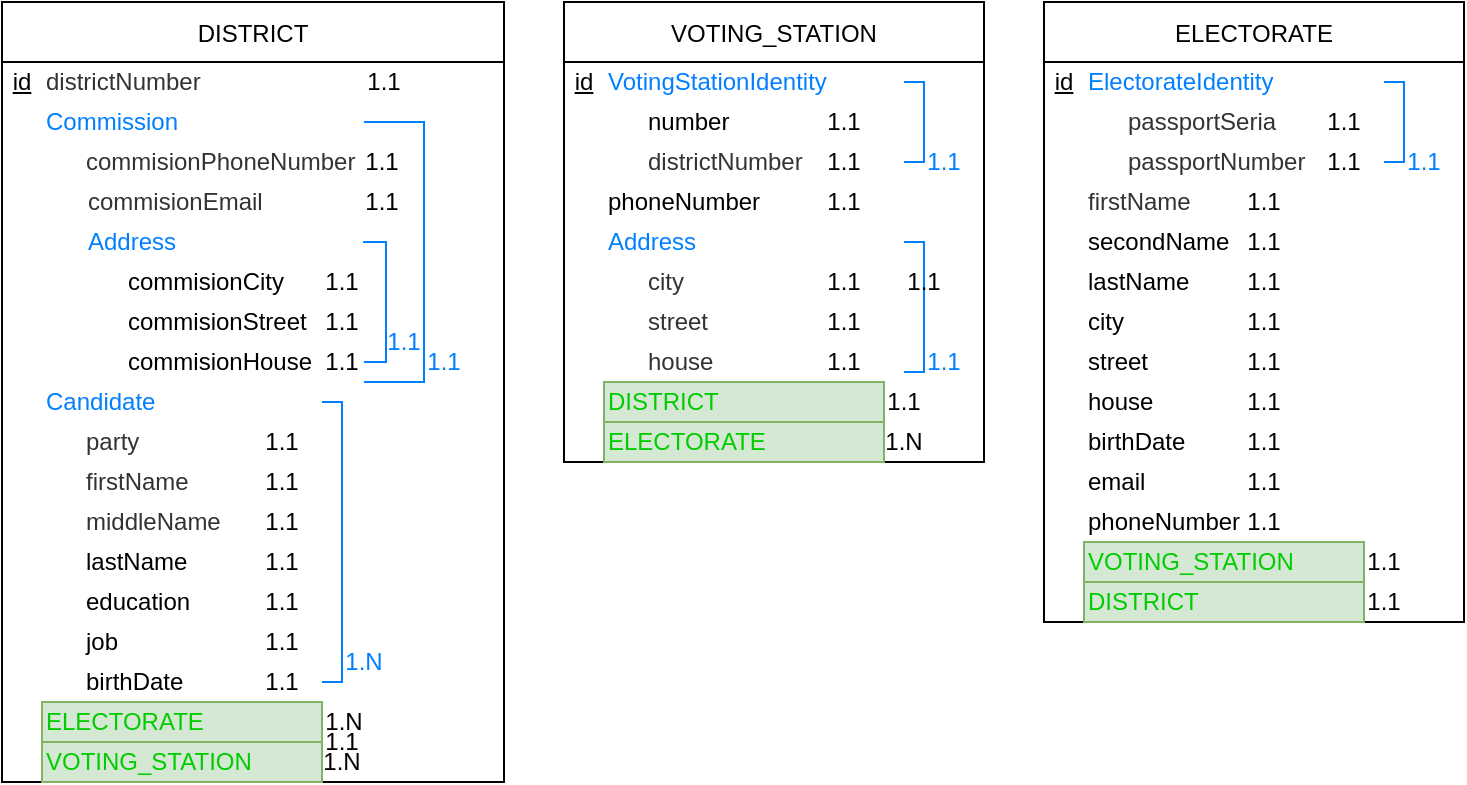 <mxfile version="15.4.3" type="device"><diagram id="41em92joKx7C66MpR0zh" name="Page-1"><mxGraphModel dx="925" dy="604" grid="1" gridSize="10" guides="1" tooltips="1" connect="1" arrows="1" fold="1" page="1" pageScale="1" pageWidth="827" pageHeight="1169" math="0" shadow="0"><root><mxCell id="0"/><mxCell id="1" parent="0"/><mxCell id="PLkLmEehzL3rAvjbZ_Nh-14" value="DISTRICT" style="swimlane;startSize=30;fontStyle=0" parent="1" vertex="1"><mxGeometry x="19" y="180" width="251" height="390" as="geometry"/></mxCell><mxCell id="PLkLmEehzL3rAvjbZ_Nh-15" value="&lt;u&gt;id&lt;/u&gt;" style="text;html=1;strokeColor=none;fillColor=none;align=center;verticalAlign=middle;whiteSpace=wrap;rounded=0;" parent="PLkLmEehzL3rAvjbZ_Nh-14" vertex="1"><mxGeometry y="30" width="20" height="20" as="geometry"/></mxCell><mxCell id="PLkLmEehzL3rAvjbZ_Nh-16" value="&lt;span data-lucid-type=&quot;application/vnd.lucid.text&quot; data-lucid-content=&quot;{&amp;quot;t&amp;quot;:&amp;quot;districtNumber&amp;quot;,&amp;quot;m&amp;quot;:[{&amp;quot;s&amp;quot;:0,&amp;quot;n&amp;quot;:&amp;quot;a&amp;quot;,&amp;quot;v&amp;quot;:&amp;quot;left&amp;quot;},{&amp;quot;s&amp;quot;:0,&amp;quot;n&amp;quot;:&amp;quot;c&amp;quot;,&amp;quot;v&amp;quot;:&amp;quot;333333ff&amp;quot;,&amp;quot;e&amp;quot;:14},{&amp;quot;s&amp;quot;:0,&amp;quot;n&amp;quot;:&amp;quot;fc&amp;quot;,&amp;quot;v&amp;quot;:&amp;quot;Regular&amp;quot;,&amp;quot;e&amp;quot;:14},{&amp;quot;s&amp;quot;:0,&amp;quot;n&amp;quot;:&amp;quot;fid&amp;quot;,&amp;quot;v&amp;quot;:2,&amp;quot;e&amp;quot;:14}]}&quot;&gt;&lt;span style=&quot;color: rgb(51 , 51 , 51)&quot;&gt;districtNumber&lt;/span&gt;&lt;/span&gt;" style="text;html=1;strokeColor=none;fillColor=none;align=left;verticalAlign=middle;whiteSpace=wrap;rounded=0;" parent="PLkLmEehzL3rAvjbZ_Nh-14" vertex="1"><mxGeometry x="20" y="30" width="140" height="20" as="geometry"/></mxCell><mxCell id="PLkLmEehzL3rAvjbZ_Nh-35" value="&lt;span data-lucid-type=&quot;application/vnd.lucid.text&quot; data-lucid-content=&quot;{&amp;#34;t&amp;#34;:&amp;#34;commisionPhoneNumber&amp;#34;,&amp;#34;m&amp;#34;:[{&amp;#34;s&amp;#34;:0,&amp;#34;n&amp;#34;:&amp;#34;a&amp;#34;,&amp;#34;v&amp;#34;:&amp;#34;left&amp;#34;},{&amp;#34;s&amp;#34;:0,&amp;#34;n&amp;#34;:&amp;#34;c&amp;#34;,&amp;#34;v&amp;#34;:&amp;#34;333333ff&amp;#34;,&amp;#34;e&amp;#34;:20}]}&quot;&gt;&lt;span style=&quot;color: rgb(51 , 51 , 51)&quot;&gt;commisionPhoneNumber&lt;/span&gt;&lt;/span&gt;" style="text;html=1;strokeColor=none;fillColor=none;align=left;verticalAlign=middle;whiteSpace=wrap;rounded=0;" parent="PLkLmEehzL3rAvjbZ_Nh-14" vertex="1"><mxGeometry x="40" y="70" width="140" height="20" as="geometry"/></mxCell><mxCell id="PLkLmEehzL3rAvjbZ_Nh-36" value="&lt;span data-lucid-type=&quot;application/vnd.lucid.text&quot; data-lucid-content=&quot;{&amp;#34;t&amp;#34;:&amp;#34;сommisionEmail&amp;#34;,&amp;#34;m&amp;#34;:[{&amp;#34;s&amp;#34;:0,&amp;#34;n&amp;#34;:&amp;#34;a&amp;#34;,&amp;#34;v&amp;#34;:&amp;#34;left&amp;#34;},{&amp;#34;s&amp;#34;:0,&amp;#34;n&amp;#34;:&amp;#34;c&amp;#34;,&amp;#34;v&amp;#34;:&amp;#34;333333ff&amp;#34;,&amp;#34;e&amp;#34;:14}]}&quot;&gt;&lt;span style=&quot;color: rgb(51 , 51 , 51)&quot;&gt;сommisionEmail&lt;/span&gt;&lt;/span&gt;" style="text;html=1;strokeColor=none;fillColor=none;align=left;verticalAlign=middle;whiteSpace=wrap;rounded=0;" parent="PLkLmEehzL3rAvjbZ_Nh-14" vertex="1"><mxGeometry x="40.5" y="90" width="140" height="20" as="geometry"/></mxCell><mxCell id="PLkLmEehzL3rAvjbZ_Nh-37" value="&lt;span data-lucid-type=&quot;application/vnd.lucid.text&quot; data-lucid-content=&quot;{&amp;#34;t&amp;#34;:&amp;#34;commisionCity&amp;#34;,&amp;#34;m&amp;#34;:[{&amp;#34;s&amp;#34;:0,&amp;#34;n&amp;#34;:&amp;#34;a&amp;#34;,&amp;#34;v&amp;#34;:&amp;#34;left&amp;#34;}]}&quot;&gt;commisionCity&lt;/span&gt;" style="text;html=1;strokeColor=none;fillColor=none;align=left;verticalAlign=middle;whiteSpace=wrap;rounded=0;" parent="PLkLmEehzL3rAvjbZ_Nh-14" vertex="1"><mxGeometry x="61" y="130" width="120" height="20" as="geometry"/></mxCell><mxCell id="PLkLmEehzL3rAvjbZ_Nh-38" value="&lt;span data-lucid-type=&quot;application/vnd.lucid.text&quot; data-lucid-content=&quot;{&amp;#34;t&amp;#34;:&amp;#34;commisionStreet&amp;#34;,&amp;#34;m&amp;#34;:[{&amp;#34;s&amp;#34;:0,&amp;#34;n&amp;#34;:&amp;#34;a&amp;#34;,&amp;#34;v&amp;#34;:&amp;#34;left&amp;#34;}]}&quot;&gt;commisionStreet&lt;/span&gt;" style="text;html=1;strokeColor=none;fillColor=none;align=left;verticalAlign=middle;whiteSpace=wrap;rounded=0;" parent="PLkLmEehzL3rAvjbZ_Nh-14" vertex="1"><mxGeometry x="61" y="150" width="140" height="20" as="geometry"/></mxCell><mxCell id="PLkLmEehzL3rAvjbZ_Nh-39" value="&lt;span data-lucid-type=&quot;application/vnd.lucid.text&quot; data-lucid-content=&quot;{&amp;#34;t&amp;#34;:&amp;#34;commisinHouse&amp;#34;,&amp;#34;m&amp;#34;:[{&amp;#34;s&amp;#34;:0,&amp;#34;n&amp;#34;:&amp;#34;a&amp;#34;,&amp;#34;v&amp;#34;:&amp;#34;left&amp;#34;}]}&quot;&gt;commisionHouse&lt;/span&gt;" style="text;html=1;strokeColor=none;fillColor=none;align=left;verticalAlign=middle;whiteSpace=wrap;rounded=0;" parent="PLkLmEehzL3rAvjbZ_Nh-14" vertex="1"><mxGeometry x="61" y="170" width="120" height="20" as="geometry"/></mxCell><mxCell id="PLkLmEehzL3rAvjbZ_Nh-41" value="VOTING_STATION" style="text;html=1;strokeColor=#82b366;fillColor=#d5e8d4;align=left;verticalAlign=middle;whiteSpace=wrap;rounded=0;fontColor=#00CC00;" parent="PLkLmEehzL3rAvjbZ_Nh-14" vertex="1"><mxGeometry x="20" y="370" width="140" height="20" as="geometry"/></mxCell><mxCell id="PLkLmEehzL3rAvjbZ_Nh-46" value="ELECTORATE" style="text;html=1;strokeColor=#82b366;fillColor=#d5e8d4;align=left;verticalAlign=middle;whiteSpace=wrap;rounded=0;fontColor=#00CC00;" parent="PLkLmEehzL3rAvjbZ_Nh-14" vertex="1"><mxGeometry x="20" y="350" width="140" height="20" as="geometry"/></mxCell><mxCell id="PLkLmEehzL3rAvjbZ_Nh-49" value="1.N" style="text;html=1;strokeColor=none;fillColor=none;align=center;verticalAlign=middle;whiteSpace=wrap;rounded=0;fontColor=#000000;" parent="PLkLmEehzL3rAvjbZ_Nh-14" vertex="1"><mxGeometry x="161" y="350" width="20" height="20" as="geometry"/></mxCell><mxCell id="PLkLmEehzL3rAvjbZ_Nh-50" value="1.N" style="text;html=1;strokeColor=none;fillColor=none;align=center;verticalAlign=middle;whiteSpace=wrap;rounded=0;fontColor=#000000;" parent="PLkLmEehzL3rAvjbZ_Nh-14" vertex="1"><mxGeometry x="160" y="370" width="20" height="20" as="geometry"/></mxCell><mxCell id="PLkLmEehzL3rAvjbZ_Nh-114" value="&lt;font color=&quot;#333333&quot;&gt;&lt;span&gt;party&lt;/span&gt;&lt;/font&gt;" style="text;html=1;strokeColor=none;fillColor=none;align=left;verticalAlign=middle;whiteSpace=wrap;rounded=0;" parent="PLkLmEehzL3rAvjbZ_Nh-14" vertex="1"><mxGeometry x="40" y="210" width="140" height="20" as="geometry"/></mxCell><mxCell id="PLkLmEehzL3rAvjbZ_Nh-115" value="&lt;span data-lucid-type=&quot;application/vnd.lucid.text&quot; data-lucid-content=&quot;{&amp;#34;t&amp;#34;:&amp;#34;commisionPhoneNumber&amp;#34;,&amp;#34;m&amp;#34;:[{&amp;#34;s&amp;#34;:0,&amp;#34;n&amp;#34;:&amp;#34;a&amp;#34;,&amp;#34;v&amp;#34;:&amp;#34;left&amp;#34;},{&amp;#34;s&amp;#34;:0,&amp;#34;n&amp;#34;:&amp;#34;c&amp;#34;,&amp;#34;v&amp;#34;:&amp;#34;333333ff&amp;#34;,&amp;#34;e&amp;#34;:20}]}&quot;&gt;&lt;span style=&quot;color: rgb(51 , 51 , 51)&quot;&gt;firstName&lt;/span&gt;&lt;/span&gt;" style="text;html=1;strokeColor=none;fillColor=none;align=left;verticalAlign=middle;whiteSpace=wrap;rounded=0;" parent="PLkLmEehzL3rAvjbZ_Nh-14" vertex="1"><mxGeometry x="40" y="230" width="140" height="20" as="geometry"/></mxCell><mxCell id="PLkLmEehzL3rAvjbZ_Nh-116" value="&lt;span data-lucid-type=&quot;application/vnd.lucid.text&quot; data-lucid-content=&quot;{&amp;#34;t&amp;#34;:&amp;#34;сommisionEmail&amp;#34;,&amp;#34;m&amp;#34;:[{&amp;#34;s&amp;#34;:0,&amp;#34;n&amp;#34;:&amp;#34;a&amp;#34;,&amp;#34;v&amp;#34;:&amp;#34;left&amp;#34;},{&amp;#34;s&amp;#34;:0,&amp;#34;n&amp;#34;:&amp;#34;c&amp;#34;,&amp;#34;v&amp;#34;:&amp;#34;333333ff&amp;#34;,&amp;#34;e&amp;#34;:14}]}&quot;&gt;&lt;span style=&quot;color: rgb(51 , 51 , 51)&quot;&gt;middleName&lt;/span&gt;&lt;/span&gt;" style="text;html=1;strokeColor=none;fillColor=none;align=left;verticalAlign=middle;whiteSpace=wrap;rounded=0;" parent="PLkLmEehzL3rAvjbZ_Nh-14" vertex="1"><mxGeometry x="40" y="250" width="140" height="20" as="geometry"/></mxCell><mxCell id="PLkLmEehzL3rAvjbZ_Nh-117" value="&lt;span data-lucid-type=&quot;application/vnd.lucid.text&quot; data-lucid-content=&quot;{&amp;#34;t&amp;#34;:&amp;#34;commisionCity&amp;#34;,&amp;#34;m&amp;#34;:[{&amp;#34;s&amp;#34;:0,&amp;#34;n&amp;#34;:&amp;#34;a&amp;#34;,&amp;#34;v&amp;#34;:&amp;#34;left&amp;#34;}]}&quot;&gt;lastName&lt;/span&gt;" style="text;html=1;strokeColor=none;fillColor=none;align=left;verticalAlign=middle;whiteSpace=wrap;rounded=0;" parent="PLkLmEehzL3rAvjbZ_Nh-14" vertex="1"><mxGeometry x="40" y="270" width="140" height="20" as="geometry"/></mxCell><mxCell id="PLkLmEehzL3rAvjbZ_Nh-118" value="&lt;span data-lucid-type=&quot;application/vnd.lucid.text&quot; data-lucid-content=&quot;{&amp;#34;t&amp;#34;:&amp;#34;commisionStreet&amp;#34;,&amp;#34;m&amp;#34;:[{&amp;#34;s&amp;#34;:0,&amp;#34;n&amp;#34;:&amp;#34;a&amp;#34;,&amp;#34;v&amp;#34;:&amp;#34;left&amp;#34;}]}&quot;&gt;education&lt;/span&gt;" style="text;html=1;strokeColor=none;fillColor=none;align=left;verticalAlign=middle;whiteSpace=wrap;rounded=0;" parent="PLkLmEehzL3rAvjbZ_Nh-14" vertex="1"><mxGeometry x="40" y="290" width="100" height="20" as="geometry"/></mxCell><mxCell id="PLkLmEehzL3rAvjbZ_Nh-125" value="&lt;span data-lucid-type=&quot;application/vnd.lucid.text&quot; data-lucid-content=&quot;{&amp;#34;t&amp;#34;:&amp;#34;commisionStreet&amp;#34;,&amp;#34;m&amp;#34;:[{&amp;#34;s&amp;#34;:0,&amp;#34;n&amp;#34;:&amp;#34;a&amp;#34;,&amp;#34;v&amp;#34;:&amp;#34;left&amp;#34;}]}&quot;&gt;job&lt;/span&gt;" style="text;html=1;strokeColor=none;fillColor=none;align=left;verticalAlign=middle;whiteSpace=wrap;rounded=0;" parent="PLkLmEehzL3rAvjbZ_Nh-14" vertex="1"><mxGeometry x="40" y="310" width="140" height="20" as="geometry"/></mxCell><mxCell id="PLkLmEehzL3rAvjbZ_Nh-138" value="birthDate" style="text;html=1;strokeColor=none;fillColor=none;align=left;verticalAlign=middle;whiteSpace=wrap;rounded=0;" parent="PLkLmEehzL3rAvjbZ_Nh-14" vertex="1"><mxGeometry x="40" y="330" width="110" height="20" as="geometry"/></mxCell><mxCell id="7cvP7aEO_pxCCDq8zpDv-2" style="edgeStyle=orthogonalEdgeStyle;rounded=0;orthogonalLoop=1;jettySize=auto;html=1;fontColor=#000000;endArrow=none;endFill=0;strokeColor=#007FFF;exitX=1;exitY=0.5;exitDx=0;exitDy=0;" edge="1" parent="PLkLmEehzL3rAvjbZ_Nh-14" source="7cvP7aEO_pxCCDq8zpDv-5"><mxGeometry relative="1" as="geometry"><mxPoint x="160" y="340" as="targetPoint"/><Array as="points"><mxPoint x="170" y="200"/><mxPoint x="170" y="340"/><mxPoint x="160" y="340"/></Array><mxPoint x="160" y="230" as="sourcePoint"/></mxGeometry></mxCell><mxCell id="7cvP7aEO_pxCCDq8zpDv-3" value="&lt;font color=&quot;#007fff&quot;&gt;1.N&lt;/font&gt;" style="text;html=1;strokeColor=none;fillColor=none;align=center;verticalAlign=middle;whiteSpace=wrap;rounded=0;fontColor=#000000;" vertex="1" parent="PLkLmEehzL3rAvjbZ_Nh-14"><mxGeometry x="171" y="320" width="20" height="20" as="geometry"/></mxCell><mxCell id="7cvP7aEO_pxCCDq8zpDv-5" value="&lt;font color=&quot;#007fff&quot;&gt;Candidate&lt;/font&gt;" style="text;html=1;strokeColor=none;fillColor=none;align=left;verticalAlign=middle;whiteSpace=wrap;rounded=0;" vertex="1" parent="PLkLmEehzL3rAvjbZ_Nh-14"><mxGeometry x="20" y="190" width="140" height="20" as="geometry"/></mxCell><mxCell id="7cvP7aEO_pxCCDq8zpDv-9" value="&lt;font color=&quot;#007fff&quot;&gt;&lt;span&gt;Commission&lt;/span&gt;&lt;/font&gt;" style="text;html=1;strokeColor=none;fillColor=none;align=left;verticalAlign=middle;whiteSpace=wrap;rounded=0;" vertex="1" parent="PLkLmEehzL3rAvjbZ_Nh-14"><mxGeometry x="20" y="50" width="140" height="20" as="geometry"/></mxCell><mxCell id="7cvP7aEO_pxCCDq8zpDv-11" value="" style="endArrow=none;html=1;rounded=0;fontColor=#007FFF;strokeColor=#007FFF;edgeStyle=orthogonalEdgeStyle;exitX=1;exitY=0.5;exitDx=0;exitDy=0;entryX=1;entryY=0.5;entryDx=0;entryDy=0;" edge="1" parent="PLkLmEehzL3rAvjbZ_Nh-14" source="PLkLmEehzL3rAvjbZ_Nh-39" target="7cvP7aEO_pxCCDq8zpDv-21"><mxGeometry width="50" height="50" relative="1" as="geometry"><mxPoint x="322" y="250" as="sourcePoint"/><mxPoint x="372" y="200" as="targetPoint"/><Array as="points"><mxPoint x="192" y="180"/><mxPoint x="192" y="120"/></Array></mxGeometry></mxCell><mxCell id="7cvP7aEO_pxCCDq8zpDv-12" value="&lt;font color=&quot;#007fff&quot;&gt;1.1&lt;/font&gt;" style="text;html=1;strokeColor=none;fillColor=none;align=center;verticalAlign=middle;whiteSpace=wrap;rounded=0;fontColor=#000000;" vertex="1" parent="PLkLmEehzL3rAvjbZ_Nh-14"><mxGeometry x="191" y="160" width="20" height="20" as="geometry"/></mxCell><mxCell id="7cvP7aEO_pxCCDq8zpDv-21" value="&lt;font color=&quot;#007fff&quot;&gt;&lt;span&gt;Address&lt;/span&gt;&lt;/font&gt;" style="text;html=1;strokeColor=none;fillColor=none;align=left;verticalAlign=middle;whiteSpace=wrap;rounded=0;" vertex="1" parent="PLkLmEehzL3rAvjbZ_Nh-14"><mxGeometry x="40.5" y="110" width="140" height="20" as="geometry"/></mxCell><mxCell id="7cvP7aEO_pxCCDq8zpDv-25" value="&lt;font color=&quot;#007fff&quot;&gt;1.1&lt;/font&gt;" style="text;html=1;strokeColor=none;fillColor=none;align=center;verticalAlign=middle;whiteSpace=wrap;rounded=0;fontColor=#000000;" vertex="1" parent="PLkLmEehzL3rAvjbZ_Nh-14"><mxGeometry x="211" y="170" width="20" height="20" as="geometry"/></mxCell><mxCell id="7cvP7aEO_pxCCDq8zpDv-74" value="1.1" style="text;html=1;strokeColor=none;fillColor=none;align=center;verticalAlign=middle;whiteSpace=wrap;rounded=0;fontColor=#000000;" vertex="1" parent="PLkLmEehzL3rAvjbZ_Nh-14"><mxGeometry x="130" y="330" width="20" height="20" as="geometry"/></mxCell><mxCell id="7cvP7aEO_pxCCDq8zpDv-81" value="1.1" style="text;html=1;strokeColor=none;fillColor=none;align=center;verticalAlign=middle;whiteSpace=wrap;rounded=0;fontColor=#000000;" vertex="1" parent="PLkLmEehzL3rAvjbZ_Nh-14"><mxGeometry x="130" y="310" width="20" height="20" as="geometry"/></mxCell><mxCell id="7cvP7aEO_pxCCDq8zpDv-80" value="1.1" style="text;html=1;strokeColor=none;fillColor=none;align=center;verticalAlign=middle;whiteSpace=wrap;rounded=0;fontColor=#000000;" vertex="1" parent="PLkLmEehzL3rAvjbZ_Nh-14"><mxGeometry x="130" y="290" width="20" height="20" as="geometry"/></mxCell><mxCell id="7cvP7aEO_pxCCDq8zpDv-79" value="1.1" style="text;html=1;strokeColor=none;fillColor=none;align=center;verticalAlign=middle;whiteSpace=wrap;rounded=0;fontColor=#000000;" vertex="1" parent="PLkLmEehzL3rAvjbZ_Nh-14"><mxGeometry x="130" y="270" width="20" height="20" as="geometry"/></mxCell><mxCell id="7cvP7aEO_pxCCDq8zpDv-78" value="1.1" style="text;html=1;strokeColor=none;fillColor=none;align=center;verticalAlign=middle;whiteSpace=wrap;rounded=0;fontColor=#000000;" vertex="1" parent="PLkLmEehzL3rAvjbZ_Nh-14"><mxGeometry x="130" y="250" width="20" height="20" as="geometry"/></mxCell><mxCell id="7cvP7aEO_pxCCDq8zpDv-76" value="1.1" style="text;html=1;strokeColor=none;fillColor=none;align=center;verticalAlign=middle;whiteSpace=wrap;rounded=0;fontColor=#000000;" vertex="1" parent="PLkLmEehzL3rAvjbZ_Nh-14"><mxGeometry x="130" y="230" width="20" height="20" as="geometry"/></mxCell><mxCell id="7cvP7aEO_pxCCDq8zpDv-75" value="1.1" style="text;html=1;strokeColor=none;fillColor=none;align=center;verticalAlign=middle;whiteSpace=wrap;rounded=0;fontColor=#000000;" vertex="1" parent="PLkLmEehzL3rAvjbZ_Nh-14"><mxGeometry x="130" y="210" width="20" height="20" as="geometry"/></mxCell><mxCell id="7cvP7aEO_pxCCDq8zpDv-85" value="1.1" style="text;html=1;strokeColor=none;fillColor=none;align=center;verticalAlign=middle;whiteSpace=wrap;rounded=0;fontColor=#000000;" vertex="1" parent="PLkLmEehzL3rAvjbZ_Nh-14"><mxGeometry x="160" y="170" width="20" height="20" as="geometry"/></mxCell><mxCell id="7cvP7aEO_pxCCDq8zpDv-84" value="1.1" style="text;html=1;strokeColor=none;fillColor=none;align=center;verticalAlign=middle;whiteSpace=wrap;rounded=0;fontColor=#000000;" vertex="1" parent="PLkLmEehzL3rAvjbZ_Nh-14"><mxGeometry x="160" y="150" width="20" height="20" as="geometry"/></mxCell><mxCell id="7cvP7aEO_pxCCDq8zpDv-83" value="1.1" style="text;html=1;strokeColor=none;fillColor=none;align=center;verticalAlign=middle;whiteSpace=wrap;rounded=0;fontColor=#000000;" vertex="1" parent="PLkLmEehzL3rAvjbZ_Nh-14"><mxGeometry x="160" y="130" width="20" height="20" as="geometry"/></mxCell><mxCell id="7cvP7aEO_pxCCDq8zpDv-87" value="1.1" style="text;html=1;strokeColor=none;fillColor=none;align=center;verticalAlign=middle;whiteSpace=wrap;rounded=0;fontColor=#000000;" vertex="1" parent="PLkLmEehzL3rAvjbZ_Nh-14"><mxGeometry x="180" y="70" width="20" height="20" as="geometry"/></mxCell><mxCell id="7cvP7aEO_pxCCDq8zpDv-86" value="1.1" style="text;html=1;strokeColor=none;fillColor=none;align=center;verticalAlign=middle;whiteSpace=wrap;rounded=0;fontColor=#000000;" vertex="1" parent="PLkLmEehzL3rAvjbZ_Nh-14"><mxGeometry x="180" y="90" width="20" height="20" as="geometry"/></mxCell><mxCell id="7cvP7aEO_pxCCDq8zpDv-88" value="1.1" style="text;html=1;strokeColor=none;fillColor=none;align=center;verticalAlign=middle;whiteSpace=wrap;rounded=0;fontColor=#000000;" vertex="1" parent="PLkLmEehzL3rAvjbZ_Nh-14"><mxGeometry x="180.5" y="30" width="20" height="20" as="geometry"/></mxCell><mxCell id="PLkLmEehzL3rAvjbZ_Nh-52" value="VOTING_STATION" style="swimlane;startSize=30;fontStyle=0" parent="1" vertex="1"><mxGeometry x="300" y="180" width="210" height="230" as="geometry"/></mxCell><mxCell id="PLkLmEehzL3rAvjbZ_Nh-53" value="&lt;span&gt;&lt;u&gt;id&lt;/u&gt;&lt;/span&gt;" style="text;html=1;strokeColor=none;fillColor=none;align=center;verticalAlign=middle;whiteSpace=wrap;rounded=0;fontStyle=0" parent="PLkLmEehzL3rAvjbZ_Nh-52" vertex="1"><mxGeometry y="30" width="20" height="20" as="geometry"/></mxCell><mxCell id="PLkLmEehzL3rAvjbZ_Nh-58" value="&lt;span data-lucid-type=&quot;application/vnd.lucid.text&quot; data-lucid-content=&quot;{&amp;#34;t&amp;#34;:&amp;#34;commisionCity&amp;#34;,&amp;#34;m&amp;#34;:[{&amp;#34;s&amp;#34;:0,&amp;#34;n&amp;#34;:&amp;#34;a&amp;#34;,&amp;#34;v&amp;#34;:&amp;#34;left&amp;#34;}]}&quot;&gt;number&lt;/span&gt;" style="text;html=1;strokeColor=none;fillColor=none;align=left;verticalAlign=middle;whiteSpace=wrap;rounded=0;" parent="PLkLmEehzL3rAvjbZ_Nh-52" vertex="1"><mxGeometry x="40" y="50" width="140" height="20" as="geometry"/></mxCell><mxCell id="PLkLmEehzL3rAvjbZ_Nh-59" value="&lt;span data-lucid-type=&quot;application/vnd.lucid.text&quot; data-lucid-content=&quot;{&amp;#34;t&amp;#34;:&amp;#34;commisionStreet&amp;#34;,&amp;#34;m&amp;#34;:[{&amp;#34;s&amp;#34;:0,&amp;#34;n&amp;#34;:&amp;#34;a&amp;#34;,&amp;#34;v&amp;#34;:&amp;#34;left&amp;#34;}]}&quot;&gt;phoneNumber&lt;/span&gt;" style="text;html=1;strokeColor=none;fillColor=none;align=left;verticalAlign=middle;whiteSpace=wrap;rounded=0;" parent="PLkLmEehzL3rAvjbZ_Nh-52" vertex="1"><mxGeometry x="20" y="90" width="140" height="20" as="geometry"/></mxCell><mxCell id="PLkLmEehzL3rAvjbZ_Nh-61" value="DISTRICT" style="text;html=1;strokeColor=#82b366;fillColor=#d5e8d4;align=left;verticalAlign=middle;whiteSpace=wrap;rounded=0;fontColor=#00CC00;" parent="PLkLmEehzL3rAvjbZ_Nh-52" vertex="1"><mxGeometry x="20" y="190" width="140" height="20" as="geometry"/></mxCell><mxCell id="PLkLmEehzL3rAvjbZ_Nh-62" value="ELECTORATE" style="text;html=1;strokeColor=#82b366;fillColor=#d5e8d4;align=left;verticalAlign=middle;whiteSpace=wrap;rounded=0;fontColor=#00CC00;" parent="PLkLmEehzL3rAvjbZ_Nh-52" vertex="1"><mxGeometry x="20" y="210" width="140" height="20" as="geometry"/></mxCell><mxCell id="PLkLmEehzL3rAvjbZ_Nh-64" value="1.1" style="text;html=1;strokeColor=none;fillColor=none;align=center;verticalAlign=middle;whiteSpace=wrap;rounded=0;fontColor=#000000;" parent="PLkLmEehzL3rAvjbZ_Nh-52" vertex="1"><mxGeometry x="160" y="190" width="20" height="20" as="geometry"/></mxCell><mxCell id="PLkLmEehzL3rAvjbZ_Nh-65" value="1.N" style="text;html=1;strokeColor=none;fillColor=none;align=center;verticalAlign=middle;whiteSpace=wrap;rounded=0;fontColor=#000000;" parent="PLkLmEehzL3rAvjbZ_Nh-52" vertex="1"><mxGeometry x="160" y="210" width="20" height="20" as="geometry"/></mxCell><mxCell id="7cvP7aEO_pxCCDq8zpDv-39" value="&lt;span data-lucid-type=&quot;application/vnd.lucid.text&quot; data-lucid-content=&quot;{&amp;quot;t&amp;quot;:&amp;quot;districtNumber&amp;quot;,&amp;quot;m&amp;quot;:[{&amp;quot;s&amp;quot;:0,&amp;quot;n&amp;quot;:&amp;quot;a&amp;quot;,&amp;quot;v&amp;quot;:&amp;quot;left&amp;quot;},{&amp;quot;s&amp;quot;:0,&amp;quot;n&amp;quot;:&amp;quot;c&amp;quot;,&amp;quot;v&amp;quot;:&amp;quot;333333ff&amp;quot;,&amp;quot;e&amp;quot;:14},{&amp;quot;s&amp;quot;:0,&amp;quot;n&amp;quot;:&amp;quot;fc&amp;quot;,&amp;quot;v&amp;quot;:&amp;quot;Regular&amp;quot;,&amp;quot;e&amp;quot;:14},{&amp;quot;s&amp;quot;:0,&amp;quot;n&amp;quot;:&amp;quot;fid&amp;quot;,&amp;quot;v&amp;quot;:2,&amp;quot;e&amp;quot;:14}]}&quot;&gt;&lt;span style=&quot;color: rgb(51 , 51 , 51)&quot;&gt;districtNumber&lt;/span&gt;&lt;/span&gt;" style="text;html=1;strokeColor=none;fillColor=none;align=left;verticalAlign=middle;whiteSpace=wrap;rounded=0;" vertex="1" parent="PLkLmEehzL3rAvjbZ_Nh-52"><mxGeometry x="40" y="70" width="130" height="20" as="geometry"/></mxCell><mxCell id="7cvP7aEO_pxCCDq8zpDv-40" value="&lt;font color=&quot;#007fff&quot;&gt;&lt;span&gt;VotingStationIdentity&lt;/span&gt;&lt;/font&gt;" style="text;html=1;strokeColor=none;fillColor=none;align=left;verticalAlign=middle;whiteSpace=wrap;rounded=0;" vertex="1" parent="PLkLmEehzL3rAvjbZ_Nh-52"><mxGeometry x="20" y="30" width="140" height="20" as="geometry"/></mxCell><mxCell id="7cvP7aEO_pxCCDq8zpDv-35" value="&lt;font color=&quot;#007fff&quot;&gt;&lt;span&gt;Address&lt;/span&gt;&lt;/font&gt;" style="text;html=1;strokeColor=none;fillColor=none;align=left;verticalAlign=middle;whiteSpace=wrap;rounded=0;" vertex="1" parent="PLkLmEehzL3rAvjbZ_Nh-52"><mxGeometry x="20" y="110" width="150" height="20" as="geometry"/></mxCell><mxCell id="PLkLmEehzL3rAvjbZ_Nh-54" value="&lt;font color=&quot;#333333&quot;&gt;&lt;span&gt;city&lt;/span&gt;&lt;/font&gt;" style="text;html=1;strokeColor=none;fillColor=none;align=left;verticalAlign=middle;whiteSpace=wrap;rounded=0;" parent="PLkLmEehzL3rAvjbZ_Nh-52" vertex="1"><mxGeometry x="40" y="130" width="140" height="20" as="geometry"/></mxCell><mxCell id="PLkLmEehzL3rAvjbZ_Nh-55" value="&lt;span data-lucid-type=&quot;application/vnd.lucid.text&quot; data-lucid-content=&quot;{&amp;#34;t&amp;#34;:&amp;#34;commisionPhoneNumber&amp;#34;,&amp;#34;m&amp;#34;:[{&amp;#34;s&amp;#34;:0,&amp;#34;n&amp;#34;:&amp;#34;a&amp;#34;,&amp;#34;v&amp;#34;:&amp;#34;left&amp;#34;},{&amp;#34;s&amp;#34;:0,&amp;#34;n&amp;#34;:&amp;#34;c&amp;#34;,&amp;#34;v&amp;#34;:&amp;#34;333333ff&amp;#34;,&amp;#34;e&amp;#34;:20}]}&quot;&gt;&lt;span style=&quot;color: rgb(51 , 51 , 51)&quot;&gt;street&lt;/span&gt;&lt;/span&gt;" style="text;html=1;strokeColor=none;fillColor=none;align=left;verticalAlign=middle;whiteSpace=wrap;rounded=0;" parent="PLkLmEehzL3rAvjbZ_Nh-52" vertex="1"><mxGeometry x="40" y="150" width="140" height="20" as="geometry"/></mxCell><mxCell id="PLkLmEehzL3rAvjbZ_Nh-56" value="&lt;span data-lucid-type=&quot;application/vnd.lucid.text&quot; data-lucid-content=&quot;{&amp;#34;t&amp;#34;:&amp;#34;сommisionEmail&amp;#34;,&amp;#34;m&amp;#34;:[{&amp;#34;s&amp;#34;:0,&amp;#34;n&amp;#34;:&amp;#34;a&amp;#34;,&amp;#34;v&amp;#34;:&amp;#34;left&amp;#34;},{&amp;#34;s&amp;#34;:0,&amp;#34;n&amp;#34;:&amp;#34;c&amp;#34;,&amp;#34;v&amp;#34;:&amp;#34;333333ff&amp;#34;,&amp;#34;e&amp;#34;:14}]}&quot;&gt;&lt;span style=&quot;color: rgb(51 , 51 , 51)&quot;&gt;house&lt;/span&gt;&lt;/span&gt;" style="text;html=1;strokeColor=none;fillColor=none;align=left;verticalAlign=middle;whiteSpace=wrap;rounded=0;" parent="PLkLmEehzL3rAvjbZ_Nh-52" vertex="1"><mxGeometry x="40" y="170" width="130" height="20" as="geometry"/></mxCell><mxCell id="7cvP7aEO_pxCCDq8zpDv-43" value="" style="endArrow=none;html=1;rounded=0;fontColor=#007FFF;strokeColor=#007FFF;edgeStyle=orthogonalEdgeStyle;entryX=1;entryY=0.5;entryDx=0;entryDy=0;exitX=1;exitY=0.75;exitDx=0;exitDy=0;" edge="1" parent="PLkLmEehzL3rAvjbZ_Nh-52" source="PLkLmEehzL3rAvjbZ_Nh-56" target="7cvP7aEO_pxCCDq8zpDv-35"><mxGeometry width="50" height="50" relative="1" as="geometry"><mxPoint x="70" y="400" as="sourcePoint"/><mxPoint x="120" y="350" as="targetPoint"/></mxGeometry></mxCell><mxCell id="7cvP7aEO_pxCCDq8zpDv-46" value="&lt;font color=&quot;#007fff&quot;&gt;1.1&lt;/font&gt;" style="text;html=1;strokeColor=none;fillColor=none;align=center;verticalAlign=middle;whiteSpace=wrap;rounded=0;fontColor=#000000;" vertex="1" parent="PLkLmEehzL3rAvjbZ_Nh-52"><mxGeometry x="180" y="170" width="20" height="20" as="geometry"/></mxCell><mxCell id="7cvP7aEO_pxCCDq8zpDv-47" value="&lt;font color=&quot;#007fff&quot;&gt;1.1&lt;/font&gt;" style="text;html=1;strokeColor=none;fillColor=none;align=center;verticalAlign=middle;whiteSpace=wrap;rounded=0;fontColor=#000000;" vertex="1" parent="PLkLmEehzL3rAvjbZ_Nh-52"><mxGeometry x="180" y="70" width="20" height="20" as="geometry"/></mxCell><mxCell id="7cvP7aEO_pxCCDq8zpDv-66" value="1.1" style="text;html=1;strokeColor=none;fillColor=none;align=center;verticalAlign=middle;whiteSpace=wrap;rounded=0;fontColor=#000000;" vertex="1" parent="PLkLmEehzL3rAvjbZ_Nh-52"><mxGeometry x="130" y="50" width="20" height="20" as="geometry"/></mxCell><mxCell id="7cvP7aEO_pxCCDq8zpDv-65" value="1.1" style="text;html=1;strokeColor=none;fillColor=none;align=center;verticalAlign=middle;whiteSpace=wrap;rounded=0;fontColor=#000000;" vertex="1" parent="PLkLmEehzL3rAvjbZ_Nh-52"><mxGeometry x="130" y="70" width="20" height="20" as="geometry"/></mxCell><mxCell id="7cvP7aEO_pxCCDq8zpDv-67" value="1.1" style="text;html=1;strokeColor=none;fillColor=none;align=center;verticalAlign=middle;whiteSpace=wrap;rounded=0;fontColor=#000000;" vertex="1" parent="PLkLmEehzL3rAvjbZ_Nh-52"><mxGeometry x="130" y="90" width="20" height="20" as="geometry"/></mxCell><mxCell id="7cvP7aEO_pxCCDq8zpDv-70" value="1.1" style="text;html=1;strokeColor=none;fillColor=none;align=center;verticalAlign=middle;whiteSpace=wrap;rounded=0;fontColor=#000000;" vertex="1" parent="PLkLmEehzL3rAvjbZ_Nh-52"><mxGeometry x="130" y="170" width="20" height="20" as="geometry"/></mxCell><mxCell id="7cvP7aEO_pxCCDq8zpDv-69" value="1.1" style="text;html=1;strokeColor=none;fillColor=none;align=center;verticalAlign=middle;whiteSpace=wrap;rounded=0;fontColor=#000000;" vertex="1" parent="PLkLmEehzL3rAvjbZ_Nh-52"><mxGeometry x="130" y="150" width="20" height="20" as="geometry"/></mxCell><mxCell id="7cvP7aEO_pxCCDq8zpDv-68" value="1.1" style="text;html=1;strokeColor=none;fillColor=none;align=center;verticalAlign=middle;whiteSpace=wrap;rounded=0;fontColor=#000000;" vertex="1" parent="PLkLmEehzL3rAvjbZ_Nh-52"><mxGeometry x="130" y="130" width="20" height="20" as="geometry"/></mxCell><mxCell id="PLkLmEehzL3rAvjbZ_Nh-76" value="ELECTORATE" style="swimlane;startSize=30;fontStyle=0" parent="1" vertex="1"><mxGeometry x="540" y="180" width="210" height="310" as="geometry"/></mxCell><mxCell id="PLkLmEehzL3rAvjbZ_Nh-77" value="&lt;span&gt;&lt;u&gt;id&lt;/u&gt;&lt;/span&gt;" style="text;html=1;strokeColor=none;fillColor=none;align=center;verticalAlign=middle;whiteSpace=wrap;rounded=0;fontStyle=0" parent="PLkLmEehzL3rAvjbZ_Nh-76" vertex="1"><mxGeometry y="30" width="20" height="20" as="geometry"/></mxCell><mxCell id="PLkLmEehzL3rAvjbZ_Nh-78" value="&lt;font color=&quot;#333333&quot;&gt;&lt;span&gt;passportSeria&lt;/span&gt;&lt;/font&gt;" style="text;html=1;strokeColor=none;fillColor=none;align=left;verticalAlign=middle;whiteSpace=wrap;rounded=0;" parent="PLkLmEehzL3rAvjbZ_Nh-76" vertex="1"><mxGeometry x="40" y="50" width="140" height="20" as="geometry"/></mxCell><mxCell id="PLkLmEehzL3rAvjbZ_Nh-79" value="&lt;span data-lucid-type=&quot;application/vnd.lucid.text&quot; data-lucid-content=&quot;{&amp;#34;t&amp;#34;:&amp;#34;commisionPhoneNumber&amp;#34;,&amp;#34;m&amp;#34;:[{&amp;#34;s&amp;#34;:0,&amp;#34;n&amp;#34;:&amp;#34;a&amp;#34;,&amp;#34;v&amp;#34;:&amp;#34;left&amp;#34;},{&amp;#34;s&amp;#34;:0,&amp;#34;n&amp;#34;:&amp;#34;c&amp;#34;,&amp;#34;v&amp;#34;:&amp;#34;333333ff&amp;#34;,&amp;#34;e&amp;#34;:20}]}&quot;&gt;&lt;span style=&quot;color: rgb(51 , 51 , 51)&quot;&gt;passportNumber&lt;/span&gt;&lt;/span&gt;" style="text;html=1;strokeColor=none;fillColor=none;align=left;verticalAlign=middle;whiteSpace=wrap;rounded=0;" parent="PLkLmEehzL3rAvjbZ_Nh-76" vertex="1"><mxGeometry x="40" y="70" width="130" height="20" as="geometry"/></mxCell><mxCell id="PLkLmEehzL3rAvjbZ_Nh-80" value="&lt;span data-lucid-type=&quot;application/vnd.lucid.text&quot; data-lucid-content=&quot;{&amp;#34;t&amp;#34;:&amp;#34;сommisionEmail&amp;#34;,&amp;#34;m&amp;#34;:[{&amp;#34;s&amp;#34;:0,&amp;#34;n&amp;#34;:&amp;#34;a&amp;#34;,&amp;#34;v&amp;#34;:&amp;#34;left&amp;#34;},{&amp;#34;s&amp;#34;:0,&amp;#34;n&amp;#34;:&amp;#34;c&amp;#34;,&amp;#34;v&amp;#34;:&amp;#34;333333ff&amp;#34;,&amp;#34;e&amp;#34;:14}]}&quot;&gt;&lt;span style=&quot;color: rgb(51 , 51 , 51)&quot;&gt;firstName&lt;/span&gt;&lt;/span&gt;" style="text;html=1;strokeColor=none;fillColor=none;align=left;verticalAlign=middle;whiteSpace=wrap;rounded=0;" parent="PLkLmEehzL3rAvjbZ_Nh-76" vertex="1"><mxGeometry x="20" y="90" width="140" height="20" as="geometry"/></mxCell><mxCell id="PLkLmEehzL3rAvjbZ_Nh-81" value="&lt;span data-lucid-type=&quot;application/vnd.lucid.text&quot; data-lucid-content=&quot;{&amp;#34;t&amp;#34;:&amp;#34;commisionCity&amp;#34;,&amp;#34;m&amp;#34;:[{&amp;#34;s&amp;#34;:0,&amp;#34;n&amp;#34;:&amp;#34;a&amp;#34;,&amp;#34;v&amp;#34;:&amp;#34;left&amp;#34;}]}&quot;&gt;secondName&lt;/span&gt;" style="text;html=1;strokeColor=none;fillColor=none;align=left;verticalAlign=middle;whiteSpace=wrap;rounded=0;" parent="PLkLmEehzL3rAvjbZ_Nh-76" vertex="1"><mxGeometry x="20" y="110" width="140" height="20" as="geometry"/></mxCell><mxCell id="PLkLmEehzL3rAvjbZ_Nh-82" value="&lt;span data-lucid-type=&quot;application/vnd.lucid.text&quot; data-lucid-content=&quot;{&amp;#34;t&amp;#34;:&amp;#34;commisionStreet&amp;#34;,&amp;#34;m&amp;#34;:[{&amp;#34;s&amp;#34;:0,&amp;#34;n&amp;#34;:&amp;#34;a&amp;#34;,&amp;#34;v&amp;#34;:&amp;#34;left&amp;#34;}]}&quot;&gt;lastName&lt;/span&gt;" style="text;html=1;strokeColor=none;fillColor=none;align=left;verticalAlign=middle;whiteSpace=wrap;rounded=0;" parent="PLkLmEehzL3rAvjbZ_Nh-76" vertex="1"><mxGeometry x="20" y="130" width="140" height="20" as="geometry"/></mxCell><mxCell id="PLkLmEehzL3rAvjbZ_Nh-83" value="VOTING_STATION" style="text;html=1;strokeColor=#82b366;fillColor=#d5e8d4;align=left;verticalAlign=middle;whiteSpace=wrap;rounded=0;fontColor=#00CC00;" parent="PLkLmEehzL3rAvjbZ_Nh-76" vertex="1"><mxGeometry x="20" y="270" width="140" height="20" as="geometry"/></mxCell><mxCell id="PLkLmEehzL3rAvjbZ_Nh-84" value="DISTRICT" style="text;html=1;strokeColor=#82b366;fillColor=#d5e8d4;align=left;verticalAlign=middle;whiteSpace=wrap;rounded=0;fontColor=#00CC00;" parent="PLkLmEehzL3rAvjbZ_Nh-76" vertex="1"><mxGeometry x="20" y="290" width="140" height="20" as="geometry"/></mxCell><mxCell id="PLkLmEehzL3rAvjbZ_Nh-97" value="&lt;span data-lucid-type=&quot;application/vnd.lucid.text&quot; data-lucid-content=&quot;{&amp;#34;t&amp;#34;:&amp;#34;commisionStreet&amp;#34;,&amp;#34;m&amp;#34;:[{&amp;#34;s&amp;#34;:0,&amp;#34;n&amp;#34;:&amp;#34;a&amp;#34;,&amp;#34;v&amp;#34;:&amp;#34;left&amp;#34;}]}&quot;&gt;house&lt;/span&gt;" style="text;html=1;strokeColor=none;fillColor=none;align=left;verticalAlign=middle;whiteSpace=wrap;rounded=0;" parent="PLkLmEehzL3rAvjbZ_Nh-76" vertex="1"><mxGeometry x="20" y="190" width="140" height="20" as="geometry"/></mxCell><mxCell id="PLkLmEehzL3rAvjbZ_Nh-96" value="&lt;span data-lucid-type=&quot;application/vnd.lucid.text&quot; data-lucid-content=&quot;{&amp;#34;t&amp;#34;:&amp;#34;commisionStreet&amp;#34;,&amp;#34;m&amp;#34;:[{&amp;#34;s&amp;#34;:0,&amp;#34;n&amp;#34;:&amp;#34;a&amp;#34;,&amp;#34;v&amp;#34;:&amp;#34;left&amp;#34;}]}&quot;&gt;street&lt;/span&gt;" style="text;html=1;strokeColor=none;fillColor=none;align=left;verticalAlign=middle;whiteSpace=wrap;rounded=0;" parent="PLkLmEehzL3rAvjbZ_Nh-76" vertex="1"><mxGeometry x="20" y="170" width="140" height="20" as="geometry"/></mxCell><mxCell id="PLkLmEehzL3rAvjbZ_Nh-95" value="&lt;span data-lucid-type=&quot;application/vnd.lucid.text&quot; data-lucid-content=&quot;{&amp;#34;t&amp;#34;:&amp;#34;commisionStreet&amp;#34;,&amp;#34;m&amp;#34;:[{&amp;#34;s&amp;#34;:0,&amp;#34;n&amp;#34;:&amp;#34;a&amp;#34;,&amp;#34;v&amp;#34;:&amp;#34;left&amp;#34;}]}&quot;&gt;city&lt;/span&gt;" style="text;html=1;strokeColor=none;fillColor=none;align=left;verticalAlign=middle;whiteSpace=wrap;rounded=0;" parent="PLkLmEehzL3rAvjbZ_Nh-76" vertex="1"><mxGeometry x="20" y="150" width="140" height="20" as="geometry"/></mxCell><mxCell id="PLkLmEehzL3rAvjbZ_Nh-101" value="&lt;span data-lucid-type=&quot;application/vnd.lucid.text&quot; data-lucid-content=&quot;{&amp;#34;t&amp;#34;:&amp;#34;commisionStreet&amp;#34;,&amp;#34;m&amp;#34;:[{&amp;#34;s&amp;#34;:0,&amp;#34;n&amp;#34;:&amp;#34;a&amp;#34;,&amp;#34;v&amp;#34;:&amp;#34;left&amp;#34;}]}&quot;&gt;email&lt;/span&gt;" style="text;html=1;strokeColor=none;fillColor=none;align=left;verticalAlign=middle;whiteSpace=wrap;rounded=0;" parent="PLkLmEehzL3rAvjbZ_Nh-76" vertex="1"><mxGeometry x="20" y="230" width="140" height="20" as="geometry"/></mxCell><mxCell id="PLkLmEehzL3rAvjbZ_Nh-102" value="&lt;span data-lucid-type=&quot;application/vnd.lucid.text&quot; data-lucid-content=&quot;{&amp;#34;t&amp;#34;:&amp;#34;commisionStreet&amp;#34;,&amp;#34;m&amp;#34;:[{&amp;#34;s&amp;#34;:0,&amp;#34;n&amp;#34;:&amp;#34;a&amp;#34;,&amp;#34;v&amp;#34;:&amp;#34;left&amp;#34;}]}&quot;&gt;phoneNumber&lt;/span&gt;" style="text;html=1;strokeColor=none;fillColor=none;align=left;verticalAlign=middle;whiteSpace=wrap;rounded=0;" parent="PLkLmEehzL3rAvjbZ_Nh-76" vertex="1"><mxGeometry x="20" y="250" width="140" height="20" as="geometry"/></mxCell><mxCell id="PLkLmEehzL3rAvjbZ_Nh-106" value="1.1" style="text;html=1;strokeColor=none;fillColor=none;align=center;verticalAlign=middle;whiteSpace=wrap;rounded=0;fontColor=#000000;" parent="PLkLmEehzL3rAvjbZ_Nh-76" vertex="1"><mxGeometry x="160" y="270" width="20" height="20" as="geometry"/></mxCell><mxCell id="PLkLmEehzL3rAvjbZ_Nh-137" value="&lt;span data-lucid-type=&quot;application/vnd.lucid.text&quot; data-lucid-content=&quot;{&amp;#34;t&amp;#34;:&amp;#34;commisionStreet&amp;#34;,&amp;#34;m&amp;#34;:[{&amp;#34;s&amp;#34;:0,&amp;#34;n&amp;#34;:&amp;#34;a&amp;#34;,&amp;#34;v&amp;#34;:&amp;#34;left&amp;#34;}]}&quot;&gt;birthDate&lt;/span&gt;" style="text;html=1;strokeColor=none;fillColor=none;align=left;verticalAlign=middle;whiteSpace=wrap;rounded=0;" parent="PLkLmEehzL3rAvjbZ_Nh-76" vertex="1"><mxGeometry x="20" y="210" width="140" height="20" as="geometry"/></mxCell><mxCell id="PLkLmEehzL3rAvjbZ_Nh-143" value="1.1" style="text;html=1;strokeColor=none;fillColor=none;align=center;verticalAlign=middle;whiteSpace=wrap;rounded=0;fontColor=#000000;" parent="PLkLmEehzL3rAvjbZ_Nh-76" vertex="1"><mxGeometry x="160" y="290" width="20" height="20" as="geometry"/></mxCell><mxCell id="7cvP7aEO_pxCCDq8zpDv-48" value="&lt;font color=&quot;#007fff&quot;&gt;&lt;span&gt;ElectorateIdentity&lt;/span&gt;&lt;/font&gt;" style="text;html=1;strokeColor=none;fillColor=none;align=left;verticalAlign=middle;whiteSpace=wrap;rounded=0;" vertex="1" parent="PLkLmEehzL3rAvjbZ_Nh-76"><mxGeometry x="20" y="30" width="150" height="20" as="geometry"/></mxCell><mxCell id="7cvP7aEO_pxCCDq8zpDv-49" value="" style="endArrow=none;html=1;rounded=0;fontColor=#007FFF;strokeColor=#007FFF;edgeStyle=orthogonalEdgeStyle;entryX=1;entryY=0.5;entryDx=0;entryDy=0;exitX=1;exitY=0.5;exitDx=0;exitDy=0;" edge="1" parent="PLkLmEehzL3rAvjbZ_Nh-76" source="PLkLmEehzL3rAvjbZ_Nh-79" target="7cvP7aEO_pxCCDq8zpDv-48"><mxGeometry width="50" height="50" relative="1" as="geometry"><mxPoint x="-200" y="460" as="sourcePoint"/><mxPoint x="-150" y="410" as="targetPoint"/></mxGeometry></mxCell><mxCell id="7cvP7aEO_pxCCDq8zpDv-53" value="&lt;font color=&quot;#007fff&quot;&gt;1.1&lt;/font&gt;" style="text;html=1;strokeColor=none;fillColor=none;align=center;verticalAlign=middle;whiteSpace=wrap;rounded=0;fontColor=#000000;" vertex="1" parent="PLkLmEehzL3rAvjbZ_Nh-76"><mxGeometry x="180" y="70" width="20" height="20" as="geometry"/></mxCell><mxCell id="7cvP7aEO_pxCCDq8zpDv-59" value="1.1" style="text;html=1;strokeColor=none;fillColor=none;align=center;verticalAlign=middle;whiteSpace=wrap;rounded=0;fontColor=#000000;" vertex="1" parent="PLkLmEehzL3rAvjbZ_Nh-76"><mxGeometry x="100" y="90" width="20" height="20" as="geometry"/></mxCell><mxCell id="7cvP7aEO_pxCCDq8zpDv-58" value="1.1" style="text;html=1;strokeColor=none;fillColor=none;align=center;verticalAlign=middle;whiteSpace=wrap;rounded=0;fontColor=#000000;" vertex="1" parent="PLkLmEehzL3rAvjbZ_Nh-76"><mxGeometry x="100" y="110" width="20" height="20" as="geometry"/></mxCell><mxCell id="7cvP7aEO_pxCCDq8zpDv-57" value="1.1" style="text;html=1;strokeColor=none;fillColor=none;align=center;verticalAlign=middle;whiteSpace=wrap;rounded=0;fontColor=#000000;" vertex="1" parent="PLkLmEehzL3rAvjbZ_Nh-76"><mxGeometry x="100" y="130" width="20" height="20" as="geometry"/></mxCell><mxCell id="7cvP7aEO_pxCCDq8zpDv-56" value="1.1" style="text;html=1;strokeColor=none;fillColor=none;align=center;verticalAlign=middle;whiteSpace=wrap;rounded=0;fontColor=#000000;" vertex="1" parent="PLkLmEehzL3rAvjbZ_Nh-76"><mxGeometry x="100" y="150" width="20" height="20" as="geometry"/></mxCell><mxCell id="7cvP7aEO_pxCCDq8zpDv-55" value="1.1" style="text;html=1;strokeColor=none;fillColor=none;align=center;verticalAlign=middle;whiteSpace=wrap;rounded=0;fontColor=#000000;" vertex="1" parent="PLkLmEehzL3rAvjbZ_Nh-76"><mxGeometry x="100" y="170" width="20" height="20" as="geometry"/></mxCell><mxCell id="7cvP7aEO_pxCCDq8zpDv-54" value="1.1" style="text;html=1;strokeColor=none;fillColor=none;align=center;verticalAlign=middle;whiteSpace=wrap;rounded=0;fontColor=#000000;" vertex="1" parent="PLkLmEehzL3rAvjbZ_Nh-76"><mxGeometry x="100" y="190" width="20" height="20" as="geometry"/></mxCell><mxCell id="7cvP7aEO_pxCCDq8zpDv-61" value="1.1" style="text;html=1;strokeColor=none;fillColor=none;align=center;verticalAlign=middle;whiteSpace=wrap;rounded=0;fontColor=#000000;" vertex="1" parent="PLkLmEehzL3rAvjbZ_Nh-76"><mxGeometry x="100" y="210" width="20" height="20" as="geometry"/></mxCell><mxCell id="7cvP7aEO_pxCCDq8zpDv-60" value="1.1" style="text;html=1;strokeColor=none;fillColor=none;align=center;verticalAlign=middle;whiteSpace=wrap;rounded=0;fontColor=#000000;" vertex="1" parent="PLkLmEehzL3rAvjbZ_Nh-76"><mxGeometry x="100" y="230" width="20" height="20" as="geometry"/></mxCell><mxCell id="7cvP7aEO_pxCCDq8zpDv-62" value="1.1" style="text;html=1;strokeColor=none;fillColor=none;align=center;verticalAlign=middle;whiteSpace=wrap;rounded=0;fontColor=#000000;" vertex="1" parent="PLkLmEehzL3rAvjbZ_Nh-76"><mxGeometry x="100" y="250" width="20" height="20" as="geometry"/></mxCell><mxCell id="7cvP7aEO_pxCCDq8zpDv-64" value="1.1" style="text;html=1;strokeColor=none;fillColor=none;align=center;verticalAlign=middle;whiteSpace=wrap;rounded=0;fontColor=#000000;" vertex="1" parent="PLkLmEehzL3rAvjbZ_Nh-76"><mxGeometry x="140" y="50" width="20" height="20" as="geometry"/></mxCell><mxCell id="7cvP7aEO_pxCCDq8zpDv-63" value="1.1" style="text;html=1;strokeColor=none;fillColor=none;align=center;verticalAlign=middle;whiteSpace=wrap;rounded=0;fontColor=#000000;" vertex="1" parent="PLkLmEehzL3rAvjbZ_Nh-76"><mxGeometry x="140" y="70" width="20" height="20" as="geometry"/></mxCell><mxCell id="7cvP7aEO_pxCCDq8zpDv-24" value="" style="endArrow=none;html=1;rounded=0;fontColor=#007FFF;strokeColor=#007FFF;edgeStyle=orthogonalEdgeStyle;exitX=1;exitY=1;exitDx=0;exitDy=0;" edge="1" parent="1" source="PLkLmEehzL3rAvjbZ_Nh-39"><mxGeometry width="50" height="50" relative="1" as="geometry"><mxPoint x="210" y="370" as="sourcePoint"/><mxPoint x="200" y="240" as="targetPoint"/><Array as="points"><mxPoint x="230" y="370"/><mxPoint x="230" y="240"/></Array></mxGeometry></mxCell><mxCell id="7cvP7aEO_pxCCDq8zpDv-41" value="" style="endArrow=none;html=1;rounded=0;fontColor=#007FFF;strokeColor=#007FFF;edgeStyle=orthogonalEdgeStyle;exitX=1;exitY=0.5;exitDx=0;exitDy=0;" edge="1" parent="1" source="7cvP7aEO_pxCCDq8zpDv-39"><mxGeometry width="50" height="50" relative="1" as="geometry"><mxPoint x="400" y="450" as="sourcePoint"/><mxPoint x="470" y="220" as="targetPoint"/><Array as="points"><mxPoint x="480" y="220"/></Array></mxGeometry></mxCell><mxCell id="7cvP7aEO_pxCCDq8zpDv-71" value="1.1" style="text;html=1;strokeColor=none;fillColor=none;align=center;verticalAlign=middle;whiteSpace=wrap;rounded=0;fontColor=#000000;" vertex="1" parent="1"><mxGeometry x="470" y="310" width="20" height="20" as="geometry"/></mxCell><mxCell id="7cvP7aEO_pxCCDq8zpDv-77" value="1.1" style="text;html=1;strokeColor=none;fillColor=none;align=center;verticalAlign=middle;whiteSpace=wrap;rounded=0;fontColor=#000000;" vertex="1" parent="1"><mxGeometry x="179" y="540" width="20" height="20" as="geometry"/></mxCell></root></mxGraphModel></diagram></mxfile>
